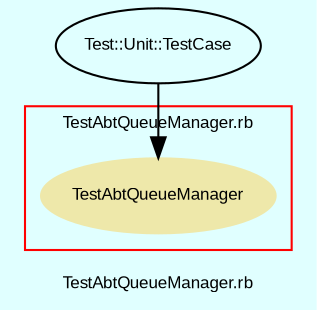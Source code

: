 digraph TopLevel {
    compound = true
    bgcolor = lightcyan1
    fontname = Arial
    fontsize = 8
    label = "TestAbtQueueManager.rb"
    node [
        fontname = Arial,
        fontsize = 8,
        color = black
    ]

    subgraph cluster_15 {
        fontname = Arial
        color = red
        label = "TestAbtQueueManager.rb"
        TestAbtQueueManager [
            fontcolor = black,
            URL = "classes/TestAbtQueueManager.html",
            shape = ellipse,
            color = palegoldenrod,
            style = filled,
            label = "TestAbtQueueManager"
        ]

    }

    Test__Unit__TestCase [
        URL = "classes/Test/Unit/TestCase.html",
        label = "Test::Unit::TestCase"
    ]

    Test__Unit__TestCase -> TestAbtQueueManager [

    ]

}

